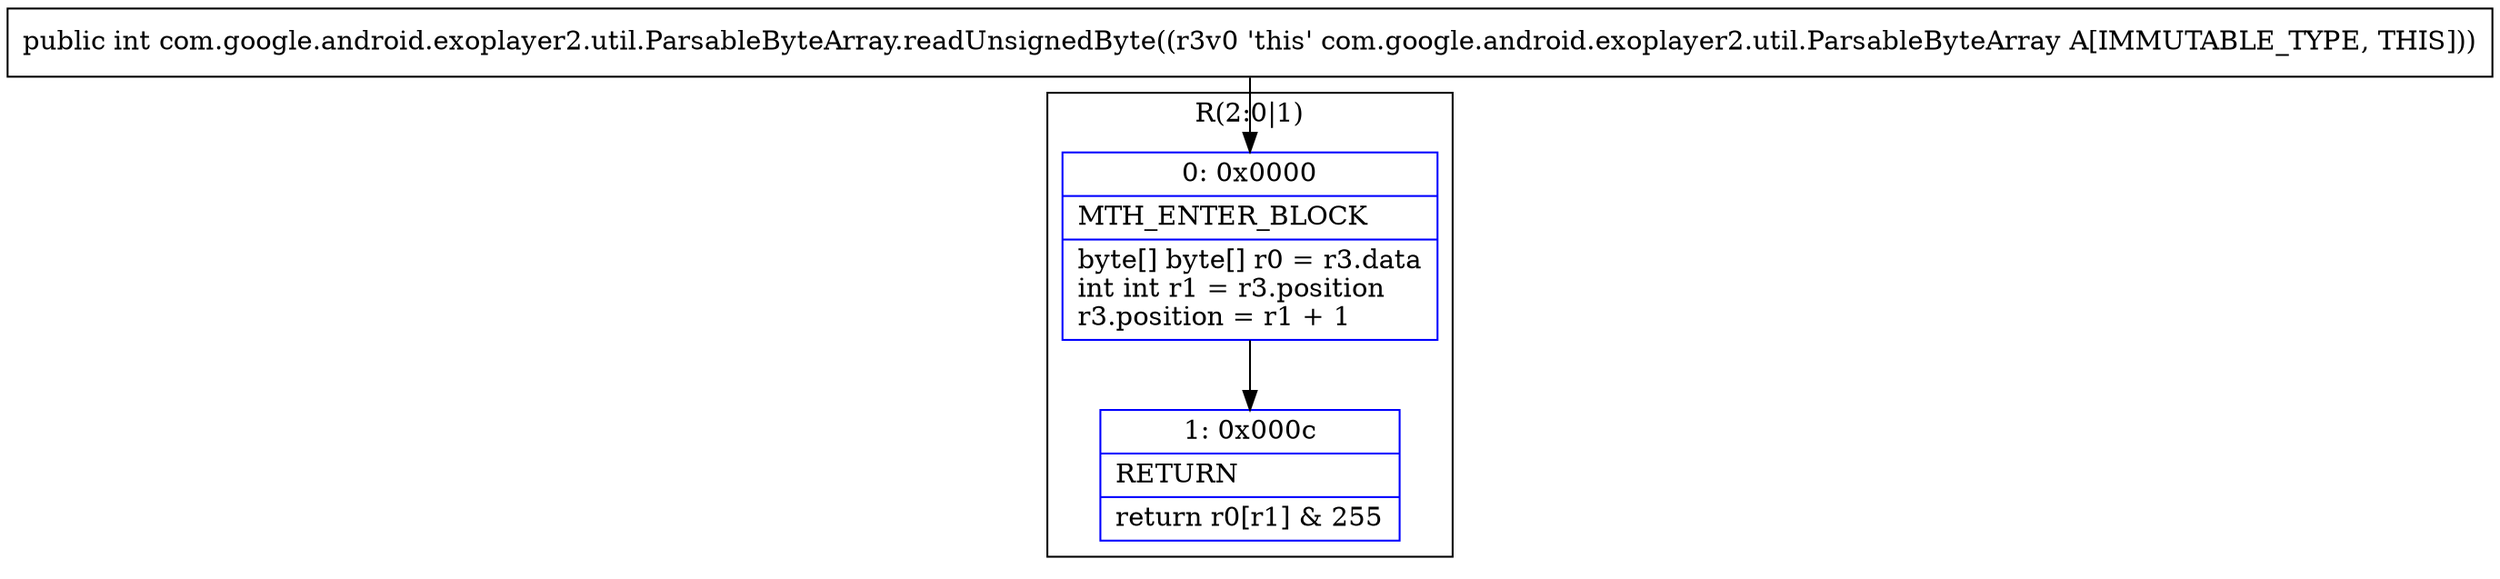 digraph "CFG forcom.google.android.exoplayer2.util.ParsableByteArray.readUnsignedByte()I" {
subgraph cluster_Region_703685023 {
label = "R(2:0|1)";
node [shape=record,color=blue];
Node_0 [shape=record,label="{0\:\ 0x0000|MTH_ENTER_BLOCK\l|byte[] byte[] r0 = r3.data\lint int r1 = r3.position\lr3.position = r1 + 1\l}"];
Node_1 [shape=record,label="{1\:\ 0x000c|RETURN\l|return r0[r1] & 255\l}"];
}
MethodNode[shape=record,label="{public int com.google.android.exoplayer2.util.ParsableByteArray.readUnsignedByte((r3v0 'this' com.google.android.exoplayer2.util.ParsableByteArray A[IMMUTABLE_TYPE, THIS])) }"];
MethodNode -> Node_0;
Node_0 -> Node_1;
}

